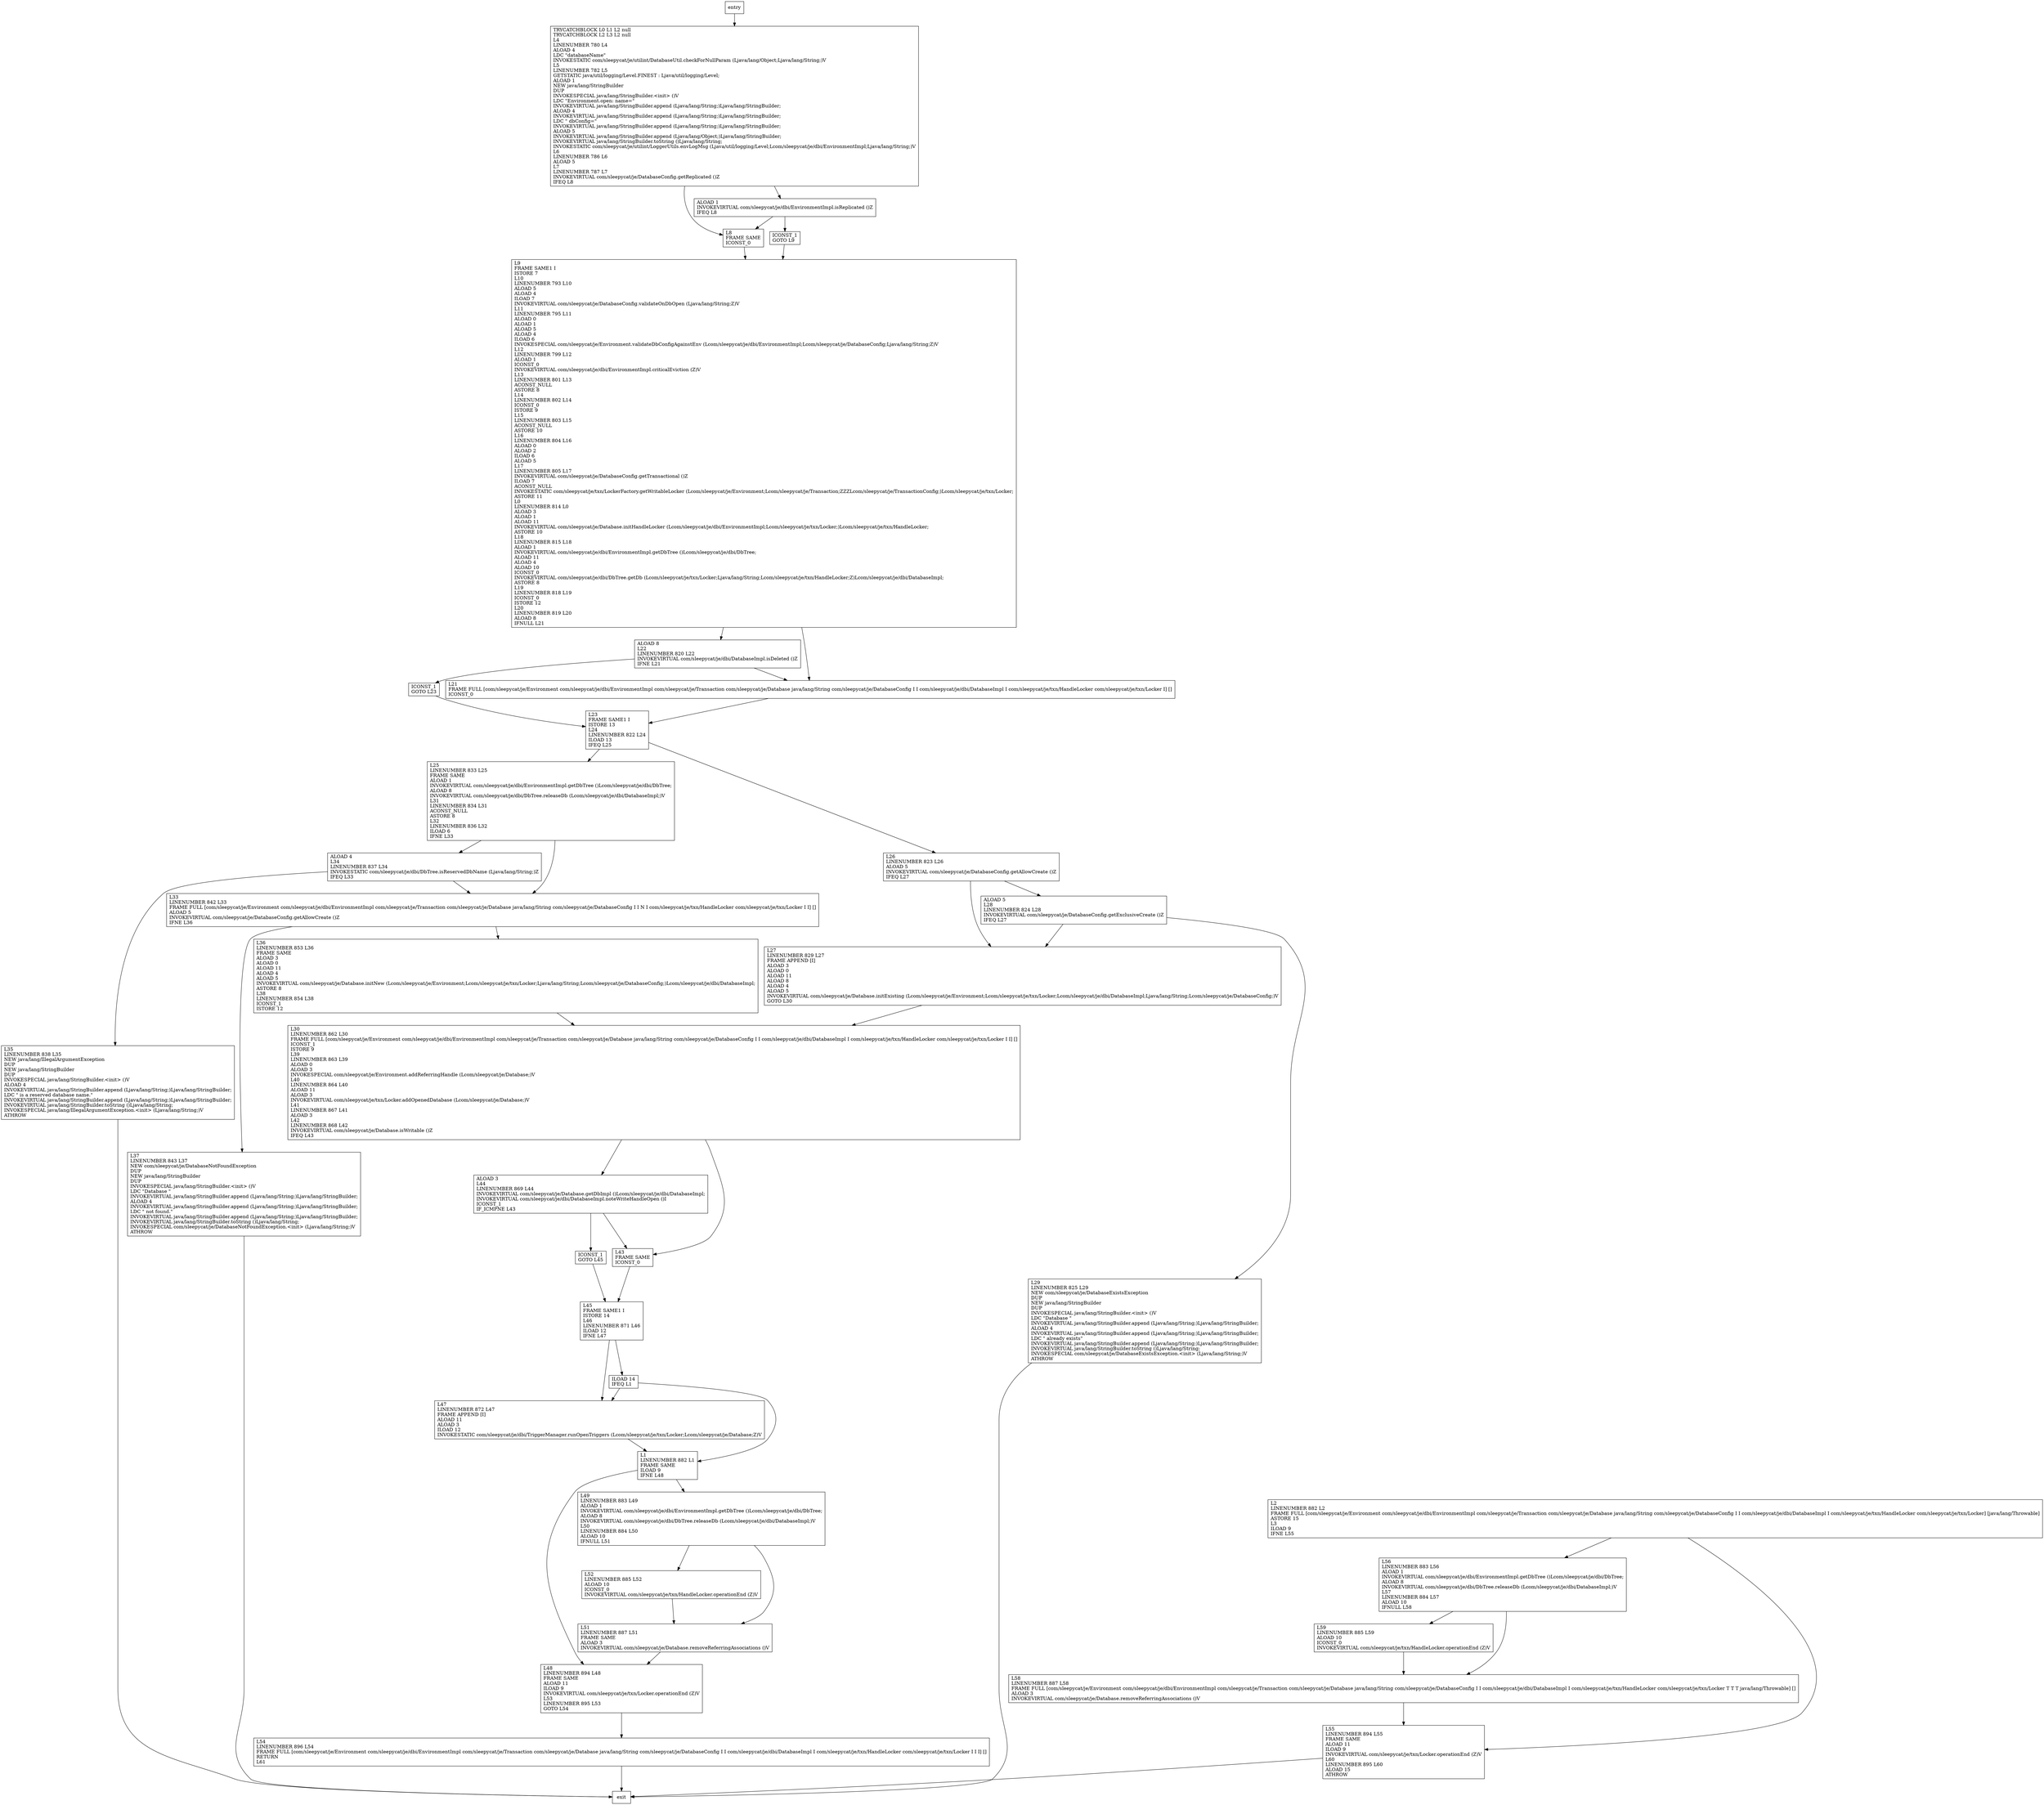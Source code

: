 digraph setupDatabase {
node [shape=record];
1087332948 [label="L45\lFRAME SAME1 I\lISTORE 14\lL46\lLINENUMBER 871 L46\lILOAD 12\lIFNE L47\l"];
72521703 [label="ICONST_1\lGOTO L23\l"];
1057418208 [label="L37\lLINENUMBER 843 L37\lNEW com/sleepycat/je/DatabaseNotFoundException\lDUP\lNEW java/lang/StringBuilder\lDUP\lINVOKESPECIAL java/lang/StringBuilder.\<init\> ()V\lLDC \"Database \"\lINVOKEVIRTUAL java/lang/StringBuilder.append (Ljava/lang/String;)Ljava/lang/StringBuilder;\lALOAD 4\lINVOKEVIRTUAL java/lang/StringBuilder.append (Ljava/lang/String;)Ljava/lang/StringBuilder;\lLDC \" not found.\"\lINVOKEVIRTUAL java/lang/StringBuilder.append (Ljava/lang/String;)Ljava/lang/StringBuilder;\lINVOKEVIRTUAL java/lang/StringBuilder.toString ()Ljava/lang/String;\lINVOKESPECIAL com/sleepycat/je/DatabaseNotFoundException.\<init\> (Ljava/lang/String;)V\lATHROW\l"];
294436333 [label="L48\lLINENUMBER 894 L48\lFRAME SAME\lALOAD 11\lILOAD 9\lINVOKEVIRTUAL com/sleepycat/je/txn/Locker.operationEnd (Z)V\lL53\lLINENUMBER 895 L53\lGOTO L54\l"];
80488159 [label="L52\lLINENUMBER 885 L52\lALOAD 10\lICONST_0\lINVOKEVIRTUAL com/sleepycat/je/txn/HandleLocker.operationEnd (Z)V\l"];
1413154615 [label="L59\lLINENUMBER 885 L59\lALOAD 10\lICONST_0\lINVOKEVIRTUAL com/sleepycat/je/txn/HandleLocker.operationEnd (Z)V\l"];
424384387 [label="ALOAD 8\lL22\lLINENUMBER 820 L22\lINVOKEVIRTUAL com/sleepycat/je/dbi/DatabaseImpl.isDeleted ()Z\lIFNE L21\l"];
391308380 [label="ALOAD 3\lL44\lLINENUMBER 869 L44\lINVOKEVIRTUAL com/sleepycat/je/Database.getDbImpl ()Lcom/sleepycat/je/dbi/DatabaseImpl;\lINVOKEVIRTUAL com/sleepycat/je/dbi/DatabaseImpl.noteWriteHandleOpen ()I\lICONST_1\lIF_ICMPNE L43\l"];
303946916 [label="L1\lLINENUMBER 882 L1\lFRAME SAME\lILOAD 9\lIFNE L48\l"];
1262147530 [label="ICONST_1\lGOTO L9\l"];
285831951 [label="L25\lLINENUMBER 833 L25\lFRAME SAME\lALOAD 1\lINVOKEVIRTUAL com/sleepycat/je/dbi/EnvironmentImpl.getDbTree ()Lcom/sleepycat/je/dbi/DbTree;\lALOAD 8\lINVOKEVIRTUAL com/sleepycat/je/dbi/DbTree.releaseDb (Lcom/sleepycat/je/dbi/DatabaseImpl;)V\lL31\lLINENUMBER 834 L31\lACONST_NULL\lASTORE 8\lL32\lLINENUMBER 836 L32\lILOAD 6\lIFNE L33\l"];
1209981276 [label="ICONST_1\lGOTO L45\l"];
746009679 [label="L47\lLINENUMBER 872 L47\lFRAME APPEND [I]\lALOAD 11\lALOAD 3\lILOAD 12\lINVOKESTATIC com/sleepycat/je/dbi/TriggerManager.runOpenTriggers (Lcom/sleepycat/je/txn/Locker;Lcom/sleepycat/je/Database;Z)V\l"];
32777062 [label="ALOAD 5\lL28\lLINENUMBER 824 L28\lINVOKEVIRTUAL com/sleepycat/je/DatabaseConfig.getExclusiveCreate ()Z\lIFEQ L27\l"];
695980401 [label="L49\lLINENUMBER 883 L49\lALOAD 1\lINVOKEVIRTUAL com/sleepycat/je/dbi/EnvironmentImpl.getDbTree ()Lcom/sleepycat/je/dbi/DbTree;\lALOAD 8\lINVOKEVIRTUAL com/sleepycat/je/dbi/DbTree.releaseDb (Lcom/sleepycat/je/dbi/DatabaseImpl;)V\lL50\lLINENUMBER 884 L50\lALOAD 10\lIFNULL L51\l"];
1693193305 [label="L8\lFRAME SAME\lICONST_0\l"];
1305564302 [label="L23\lFRAME SAME1 I\lISTORE 13\lL24\lLINENUMBER 822 L24\lILOAD 13\lIFEQ L25\l"];
447482439 [label="ALOAD 1\lINVOKEVIRTUAL com/sleepycat/je/dbi/EnvironmentImpl.isReplicated ()Z\lIFEQ L8\l"];
2017997342 [label="L51\lLINENUMBER 887 L51\lFRAME SAME\lALOAD 3\lINVOKEVIRTUAL com/sleepycat/je/Database.removeReferringAssociations ()V\l"];
507975812 [label="L56\lLINENUMBER 883 L56\lALOAD 1\lINVOKEVIRTUAL com/sleepycat/je/dbi/EnvironmentImpl.getDbTree ()Lcom/sleepycat/je/dbi/DbTree;\lALOAD 8\lINVOKEVIRTUAL com/sleepycat/je/dbi/DbTree.releaseDb (Lcom/sleepycat/je/dbi/DatabaseImpl;)V\lL57\lLINENUMBER 884 L57\lALOAD 10\lIFNULL L58\l"];
656806288 [label="L55\lLINENUMBER 894 L55\lFRAME SAME\lALOAD 11\lILOAD 9\lINVOKEVIRTUAL com/sleepycat/je/txn/Locker.operationEnd (Z)V\lL60\lLINENUMBER 895 L60\lALOAD 15\lATHROW\l"];
1187406578 [label="L27\lLINENUMBER 829 L27\lFRAME APPEND [I]\lALOAD 3\lALOAD 0\lALOAD 11\lALOAD 8\lALOAD 4\lALOAD 5\lINVOKEVIRTUAL com/sleepycat/je/Database.initExisting (Lcom/sleepycat/je/Environment;Lcom/sleepycat/je/txn/Locker;Lcom/sleepycat/je/dbi/DatabaseImpl;Ljava/lang/String;Lcom/sleepycat/je/DatabaseConfig;)V\lGOTO L30\l"];
1850116381 [label="L58\lLINENUMBER 887 L58\lFRAME FULL [com/sleepycat/je/Environment com/sleepycat/je/dbi/EnvironmentImpl com/sleepycat/je/Transaction com/sleepycat/je/Database java/lang/String com/sleepycat/je/DatabaseConfig I I com/sleepycat/je/dbi/DatabaseImpl I com/sleepycat/je/txn/HandleLocker com/sleepycat/je/txn/Locker T T T java/lang/Throwable] []\lALOAD 3\lINVOKEVIRTUAL com/sleepycat/je/Database.removeReferringAssociations ()V\l"];
1258159119 [label="L29\lLINENUMBER 825 L29\lNEW com/sleepycat/je/DatabaseExistsException\lDUP\lNEW java/lang/StringBuilder\lDUP\lINVOKESPECIAL java/lang/StringBuilder.\<init\> ()V\lLDC \"Database \"\lINVOKEVIRTUAL java/lang/StringBuilder.append (Ljava/lang/String;)Ljava/lang/StringBuilder;\lALOAD 4\lINVOKEVIRTUAL java/lang/StringBuilder.append (Ljava/lang/String;)Ljava/lang/StringBuilder;\lLDC \" already exists\"\lINVOKEVIRTUAL java/lang/StringBuilder.append (Ljava/lang/String;)Ljava/lang/StringBuilder;\lINVOKEVIRTUAL java/lang/StringBuilder.toString ()Ljava/lang/String;\lINVOKESPECIAL com/sleepycat/je/DatabaseExistsException.\<init\> (Ljava/lang/String;)V\lATHROW\l"];
1133161119 [label="L36\lLINENUMBER 853 L36\lFRAME SAME\lALOAD 3\lALOAD 0\lALOAD 11\lALOAD 4\lALOAD 5\lINVOKEVIRTUAL com/sleepycat/je/Database.initNew (Lcom/sleepycat/je/Environment;Lcom/sleepycat/je/txn/Locker;Ljava/lang/String;Lcom/sleepycat/je/DatabaseConfig;)Lcom/sleepycat/je/dbi/DatabaseImpl;\lASTORE 8\lL38\lLINENUMBER 854 L38\lICONST_1\lISTORE 12\l"];
1421545876 [label="L26\lLINENUMBER 823 L26\lALOAD 5\lINVOKEVIRTUAL com/sleepycat/je/DatabaseConfig.getAllowCreate ()Z\lIFEQ L27\l"];
1617241368 [label="L35\lLINENUMBER 838 L35\lNEW java/lang/IllegalArgumentException\lDUP\lNEW java/lang/StringBuilder\lDUP\lINVOKESPECIAL java/lang/StringBuilder.\<init\> ()V\lALOAD 4\lINVOKEVIRTUAL java/lang/StringBuilder.append (Ljava/lang/String;)Ljava/lang/StringBuilder;\lLDC \" is a reserved database name.\"\lINVOKEVIRTUAL java/lang/StringBuilder.append (Ljava/lang/String;)Ljava/lang/StringBuilder;\lINVOKEVIRTUAL java/lang/StringBuilder.toString ()Ljava/lang/String;\lINVOKESPECIAL java/lang/IllegalArgumentException.\<init\> (Ljava/lang/String;)V\lATHROW\l"];
74783955 [label="TRYCATCHBLOCK L0 L1 L2 null\lTRYCATCHBLOCK L2 L3 L2 null\lL4\lLINENUMBER 780 L4\lALOAD 4\lLDC \"databaseName\"\lINVOKESTATIC com/sleepycat/je/utilint/DatabaseUtil.checkForNullParam (Ljava/lang/Object;Ljava/lang/String;)V\lL5\lLINENUMBER 782 L5\lGETSTATIC java/util/logging/Level.FINEST : Ljava/util/logging/Level;\lALOAD 1\lNEW java/lang/StringBuilder\lDUP\lINVOKESPECIAL java/lang/StringBuilder.\<init\> ()V\lLDC \"Environment.open:  name=\"\lINVOKEVIRTUAL java/lang/StringBuilder.append (Ljava/lang/String;)Ljava/lang/StringBuilder;\lALOAD 4\lINVOKEVIRTUAL java/lang/StringBuilder.append (Ljava/lang/String;)Ljava/lang/StringBuilder;\lLDC \" dbConfig=\"\lINVOKEVIRTUAL java/lang/StringBuilder.append (Ljava/lang/String;)Ljava/lang/StringBuilder;\lALOAD 5\lINVOKEVIRTUAL java/lang/StringBuilder.append (Ljava/lang/Object;)Ljava/lang/StringBuilder;\lINVOKEVIRTUAL java/lang/StringBuilder.toString ()Ljava/lang/String;\lINVOKESTATIC com/sleepycat/je/utilint/LoggerUtils.envLogMsg (Ljava/util/logging/Level;Lcom/sleepycat/je/dbi/EnvironmentImpl;Ljava/lang/String;)V\lL6\lLINENUMBER 786 L6\lALOAD 5\lL7\lLINENUMBER 787 L7\lINVOKEVIRTUAL com/sleepycat/je/DatabaseConfig.getReplicated ()Z\lIFEQ L8\l"];
1163764792 [label="ALOAD 4\lL34\lLINENUMBER 837 L34\lINVOKESTATIC com/sleepycat/je/dbi/DbTree.isReservedDbName (Ljava/lang/String;)Z\lIFEQ L33\l"];
2069378030 [label="L2\lLINENUMBER 882 L2\lFRAME FULL [com/sleepycat/je/Environment com/sleepycat/je/dbi/EnvironmentImpl com/sleepycat/je/Transaction com/sleepycat/je/Database java/lang/String com/sleepycat/je/DatabaseConfig I I com/sleepycat/je/dbi/DatabaseImpl I com/sleepycat/je/txn/HandleLocker com/sleepycat/je/txn/Locker] [java/lang/Throwable]\lASTORE 15\lL3\lILOAD 9\lIFNE L55\l"];
813269303 [label="L33\lLINENUMBER 842 L33\lFRAME FULL [com/sleepycat/je/Environment com/sleepycat/je/dbi/EnvironmentImpl com/sleepycat/je/Transaction com/sleepycat/je/Database java/lang/String com/sleepycat/je/DatabaseConfig I I N I com/sleepycat/je/txn/HandleLocker com/sleepycat/je/txn/Locker I I] []\lALOAD 5\lINVOKEVIRTUAL com/sleepycat/je/DatabaseConfig.getAllowCreate ()Z\lIFNE L36\l"];
1591107147 [label="L43\lFRAME SAME\lICONST_0\l"];
1086262805 [label="ILOAD 14\lIFEQ L1\l"];
1736821242 [label="L9\lFRAME SAME1 I\lISTORE 7\lL10\lLINENUMBER 793 L10\lALOAD 5\lALOAD 4\lILOAD 7\lINVOKEVIRTUAL com/sleepycat/je/DatabaseConfig.validateOnDbOpen (Ljava/lang/String;Z)V\lL11\lLINENUMBER 795 L11\lALOAD 0\lALOAD 1\lALOAD 5\lALOAD 4\lILOAD 6\lINVOKESPECIAL com/sleepycat/je/Environment.validateDbConfigAgainstEnv (Lcom/sleepycat/je/dbi/EnvironmentImpl;Lcom/sleepycat/je/DatabaseConfig;Ljava/lang/String;Z)V\lL12\lLINENUMBER 799 L12\lALOAD 1\lICONST_0\lINVOKEVIRTUAL com/sleepycat/je/dbi/EnvironmentImpl.criticalEviction (Z)V\lL13\lLINENUMBER 801 L13\lACONST_NULL\lASTORE 8\lL14\lLINENUMBER 802 L14\lICONST_0\lISTORE 9\lL15\lLINENUMBER 803 L15\lACONST_NULL\lASTORE 10\lL16\lLINENUMBER 804 L16\lALOAD 0\lALOAD 2\lILOAD 6\lALOAD 5\lL17\lLINENUMBER 805 L17\lINVOKEVIRTUAL com/sleepycat/je/DatabaseConfig.getTransactional ()Z\lILOAD 7\lACONST_NULL\lINVOKESTATIC com/sleepycat/je/txn/LockerFactory.getWritableLocker (Lcom/sleepycat/je/Environment;Lcom/sleepycat/je/Transaction;ZZZLcom/sleepycat/je/TransactionConfig;)Lcom/sleepycat/je/txn/Locker;\lASTORE 11\lL0\lLINENUMBER 814 L0\lALOAD 3\lALOAD 1\lALOAD 11\lINVOKEVIRTUAL com/sleepycat/je/Database.initHandleLocker (Lcom/sleepycat/je/dbi/EnvironmentImpl;Lcom/sleepycat/je/txn/Locker;)Lcom/sleepycat/je/txn/HandleLocker;\lASTORE 10\lL18\lLINENUMBER 815 L18\lALOAD 1\lINVOKEVIRTUAL com/sleepycat/je/dbi/EnvironmentImpl.getDbTree ()Lcom/sleepycat/je/dbi/DbTree;\lALOAD 11\lALOAD 4\lALOAD 10\lICONST_0\lINVOKEVIRTUAL com/sleepycat/je/dbi/DbTree.getDb (Lcom/sleepycat/je/txn/Locker;Ljava/lang/String;Lcom/sleepycat/je/txn/HandleLocker;Z)Lcom/sleepycat/je/dbi/DatabaseImpl;\lASTORE 8\lL19\lLINENUMBER 818 L19\lICONST_0\lISTORE 12\lL20\lLINENUMBER 819 L20\lALOAD 8\lIFNULL L21\l"];
1674532751 [label="L21\lFRAME FULL [com/sleepycat/je/Environment com/sleepycat/je/dbi/EnvironmentImpl com/sleepycat/je/Transaction com/sleepycat/je/Database java/lang/String com/sleepycat/je/DatabaseConfig I I com/sleepycat/je/dbi/DatabaseImpl I com/sleepycat/je/txn/HandleLocker com/sleepycat/je/txn/Locker I] []\lICONST_0\l"];
280395604 [label="L30\lLINENUMBER 862 L30\lFRAME FULL [com/sleepycat/je/Environment com/sleepycat/je/dbi/EnvironmentImpl com/sleepycat/je/Transaction com/sleepycat/je/Database java/lang/String com/sleepycat/je/DatabaseConfig I I com/sleepycat/je/dbi/DatabaseImpl I com/sleepycat/je/txn/HandleLocker com/sleepycat/je/txn/Locker I I] []\lICONST_1\lISTORE 9\lL39\lLINENUMBER 863 L39\lALOAD 0\lALOAD 3\lINVOKESPECIAL com/sleepycat/je/Environment.addReferringHandle (Lcom/sleepycat/je/Database;)V\lL40\lLINENUMBER 864 L40\lALOAD 11\lALOAD 3\lINVOKEVIRTUAL com/sleepycat/je/txn/Locker.addOpenedDatabase (Lcom/sleepycat/je/Database;)V\lL41\lLINENUMBER 867 L41\lALOAD 3\lL42\lLINENUMBER 868 L42\lINVOKEVIRTUAL com/sleepycat/je/Database.isWritable ()Z\lIFEQ L43\l"];
256869439 [label="L54\lLINENUMBER 896 L54\lFRAME FULL [com/sleepycat/je/Environment com/sleepycat/je/dbi/EnvironmentImpl com/sleepycat/je/Transaction com/sleepycat/je/Database java/lang/String com/sleepycat/je/DatabaseConfig I I com/sleepycat/je/dbi/DatabaseImpl I com/sleepycat/je/txn/HandleLocker com/sleepycat/je/txn/Locker I I I] []\lRETURN\lL61\l"];
entry;
exit;
1087332948 -> 746009679;
1087332948 -> 1086262805;
72521703 -> 1305564302;
1057418208 -> exit;
294436333 -> 256869439;
80488159 -> 2017997342;
1413154615 -> 1850116381;
424384387 -> 72521703;
424384387 -> 1674532751;
391308380 -> 1209981276;
391308380 -> 1591107147;
303946916 -> 294436333;
303946916 -> 695980401;
1262147530 -> 1736821242;
285831951 -> 1163764792;
285831951 -> 813269303;
1209981276 -> 1087332948;
746009679 -> 303946916;
32777062 -> 1187406578;
32777062 -> 1258159119;
695980401 -> 2017997342;
695980401 -> 80488159;
1693193305 -> 1736821242;
1305564302 -> 285831951;
1305564302 -> 1421545876;
447482439 -> 1693193305;
447482439 -> 1262147530;
2017997342 -> 294436333;
507975812 -> 1850116381;
507975812 -> 1413154615;
656806288 -> exit;
1187406578 -> 280395604;
1850116381 -> 656806288;
1258159119 -> exit;
1133161119 -> 280395604;
1421545876 -> 1187406578;
1421545876 -> 32777062;
1617241368 -> exit;
74783955 -> 447482439;
74783955 -> 1693193305;
1163764792 -> 1617241368;
1163764792 -> 813269303;
2069378030 -> 507975812;
2069378030 -> 656806288;
813269303 -> 1057418208;
813269303 -> 1133161119;
entry -> 74783955;
1591107147 -> 1087332948;
1086262805 -> 746009679;
1086262805 -> 303946916;
1736821242 -> 424384387;
1736821242 -> 1674532751;
1674532751 -> 1305564302;
280395604 -> 1591107147;
280395604 -> 391308380;
256869439 -> exit;
}
